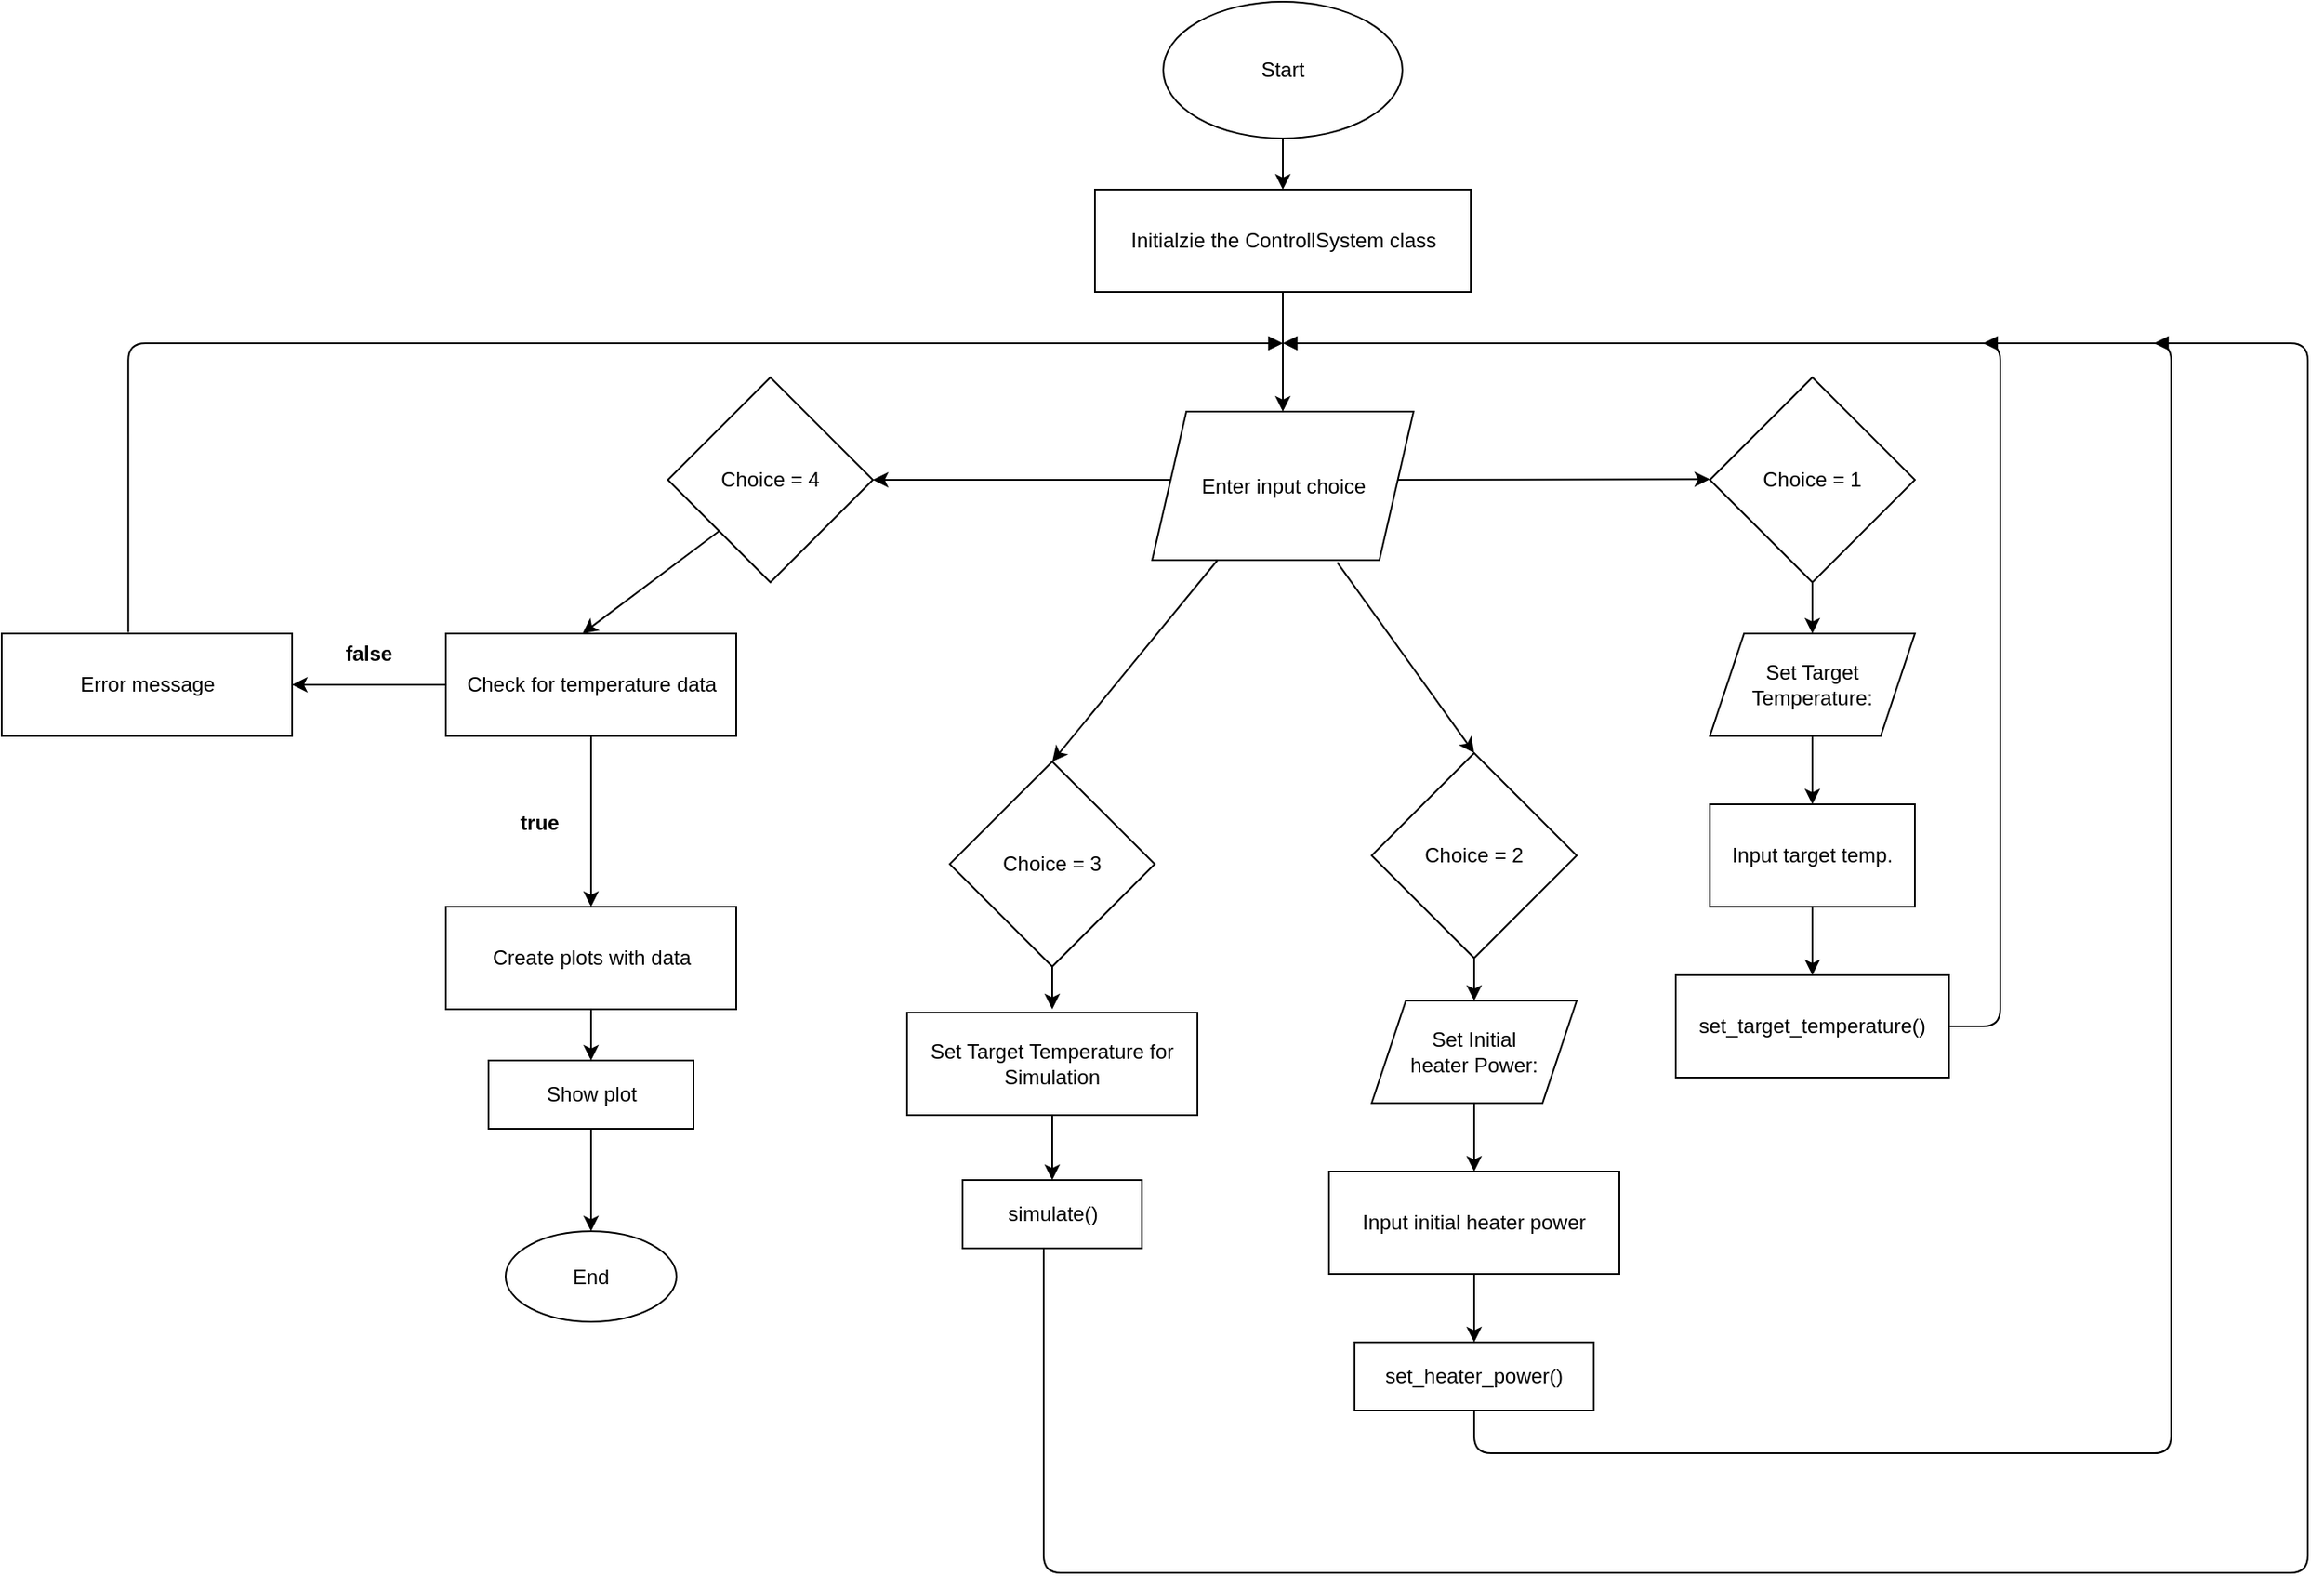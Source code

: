 <mxfile>
    <diagram id="ehz1RpYZ33W3WZLCxr4i" name="Page-1">
        <mxGraphModel dx="2043" dy="712" grid="0" gridSize="10" guides="1" tooltips="1" connect="1" arrows="1" fold="1" page="0" pageScale="1" pageWidth="827" pageHeight="1169" math="0" shadow="0">
            <root>
                <mxCell id="0"/>
                <mxCell id="1" parent="0"/>
                <mxCell id="2" value="Start" style="ellipse;whiteSpace=wrap;html=1;" parent="1" vertex="1">
                    <mxGeometry x="290" y="40" width="140" height="80" as="geometry"/>
                </mxCell>
                <mxCell id="3" value="Initialzie the ControllSystem class" style="html=1;" parent="1" vertex="1">
                    <mxGeometry x="250" y="150" width="220" height="60" as="geometry"/>
                </mxCell>
                <mxCell id="4" value="" style="endArrow=classic;html=1;exitX=0.5;exitY=1;exitDx=0;exitDy=0;" parent="1" source="2" target="3" edge="1">
                    <mxGeometry width="50" height="50" relative="1" as="geometry">
                        <mxPoint x="400" y="260" as="sourcePoint"/>
                        <mxPoint x="450" y="210" as="targetPoint"/>
                    </mxGeometry>
                </mxCell>
                <mxCell id="5" value="" style="endArrow=classic;html=1;exitX=0.5;exitY=1;exitDx=0;exitDy=0;" parent="1" source="3" edge="1">
                    <mxGeometry width="50" height="50" relative="1" as="geometry">
                        <mxPoint x="400" y="260" as="sourcePoint"/>
                        <mxPoint x="360" y="280.0" as="targetPoint"/>
                    </mxGeometry>
                </mxCell>
                <mxCell id="27" style="edgeStyle=none;html=1;exitX=0;exitY=0;exitDx=0;exitDy=0;" parent="1" edge="1">
                    <mxGeometry relative="1" as="geometry">
                        <mxPoint x="120" y="320" as="targetPoint"/>
                        <mxPoint x="320" y="320" as="sourcePoint"/>
                    </mxGeometry>
                </mxCell>
                <mxCell id="28" style="edgeStyle=none;html=1;exitX=1;exitY=0;exitDx=0;exitDy=0;" parent="1" edge="1">
                    <mxGeometry relative="1" as="geometry">
                        <mxPoint x="610" y="319.667" as="targetPoint"/>
                        <mxPoint x="400" y="320" as="sourcePoint"/>
                    </mxGeometry>
                </mxCell>
                <mxCell id="29" style="edgeStyle=none;html=1;exitX=0.25;exitY=1;exitDx=0;exitDy=0;entryX=0.5;entryY=0;entryDx=0;entryDy=0;" parent="1" source="77" target="51" edge="1">
                    <mxGeometry relative="1" as="geometry">
                        <mxPoint x="220" y="480" as="targetPoint"/>
                        <mxPoint x="320" y="400" as="sourcePoint"/>
                    </mxGeometry>
                </mxCell>
                <mxCell id="30" style="edgeStyle=none;html=1;exitX=0.708;exitY=1.015;exitDx=0;exitDy=0;entryX=0.5;entryY=0;entryDx=0;entryDy=0;exitPerimeter=0;" parent="1" source="77" target="41" edge="1">
                    <mxGeometry relative="1" as="geometry">
                        <mxPoint x="440" y="520" as="targetPoint"/>
                        <mxPoint x="400" y="400" as="sourcePoint"/>
                    </mxGeometry>
                </mxCell>
                <mxCell id="33" style="edgeStyle=none;html=1;entryX=0.5;entryY=0;entryDx=0;entryDy=0;" parent="1" source="31" edge="1">
                    <mxGeometry relative="1" as="geometry">
                        <mxPoint x="670" y="410" as="targetPoint"/>
                    </mxGeometry>
                </mxCell>
                <mxCell id="31" value="Choice = 1" style="rhombus;whiteSpace=wrap;html=1;" parent="1" vertex="1">
                    <mxGeometry x="610" y="260" width="120" height="120" as="geometry"/>
                </mxCell>
                <mxCell id="35" style="edgeStyle=none;html=1;" parent="1" source="34" edge="1">
                    <mxGeometry relative="1" as="geometry">
                        <mxPoint x="670" y="510" as="targetPoint"/>
                    </mxGeometry>
                </mxCell>
                <mxCell id="34" value="Set Target Temperature:" style="shape=parallelogram;perimeter=parallelogramPerimeter;whiteSpace=wrap;html=1;fixedSize=1;" parent="1" vertex="1">
                    <mxGeometry x="610" y="410" width="120" height="60" as="geometry"/>
                </mxCell>
                <mxCell id="37" style="edgeStyle=none;html=1;" parent="1" source="36" edge="1">
                    <mxGeometry relative="1" as="geometry">
                        <mxPoint x="670" y="610" as="targetPoint"/>
                    </mxGeometry>
                </mxCell>
                <mxCell id="36" value="Input target temp." style="rounded=0;whiteSpace=wrap;html=1;" parent="1" vertex="1">
                    <mxGeometry x="610" y="510.0" width="120" height="60" as="geometry"/>
                </mxCell>
                <mxCell id="38" value="set_target_temperature()" style="rounded=0;whiteSpace=wrap;html=1;" parent="1" vertex="1">
                    <mxGeometry x="590" y="610" width="160" height="60" as="geometry"/>
                </mxCell>
                <mxCell id="39" value="" style="endArrow=block;endFill=1;html=1;edgeStyle=orthogonalEdgeStyle;align=left;verticalAlign=top;exitX=1;exitY=0.5;exitDx=0;exitDy=0;" parent="1" source="38" edge="1">
                    <mxGeometry x="-1" relative="1" as="geometry">
                        <mxPoint x="530" y="420" as="sourcePoint"/>
                        <mxPoint x="360" y="240" as="targetPoint"/>
                        <Array as="points">
                            <mxPoint x="780" y="640"/>
                            <mxPoint x="780" y="240"/>
                        </Array>
                    </mxGeometry>
                </mxCell>
                <mxCell id="41" value="Choice = 2" style="rhombus;whiteSpace=wrap;html=1;" parent="1" vertex="1">
                    <mxGeometry x="412" y="480" width="120" height="120" as="geometry"/>
                </mxCell>
                <mxCell id="42" style="edgeStyle=none;html=1;" parent="1" source="43" edge="1">
                    <mxGeometry relative="1" as="geometry">
                        <mxPoint x="472" y="725" as="targetPoint"/>
                    </mxGeometry>
                </mxCell>
                <mxCell id="43" value="Set Initial &lt;br&gt;heater Power:" style="shape=parallelogram;perimeter=parallelogramPerimeter;whiteSpace=wrap;html=1;fixedSize=1;" parent="1" vertex="1">
                    <mxGeometry x="412" y="625" width="120" height="60" as="geometry"/>
                </mxCell>
                <mxCell id="44" style="edgeStyle=none;html=1;" parent="1" edge="1">
                    <mxGeometry relative="1" as="geometry">
                        <mxPoint x="472" y="825" as="targetPoint"/>
                        <mxPoint x="472" y="785" as="sourcePoint"/>
                    </mxGeometry>
                </mxCell>
                <mxCell id="46" value="set_heater_power()" style="rounded=0;whiteSpace=wrap;html=1;" parent="1" vertex="1">
                    <mxGeometry x="402" y="825" width="140" height="40" as="geometry"/>
                </mxCell>
                <mxCell id="47" style="edgeStyle=none;html=1;" parent="1" edge="1">
                    <mxGeometry relative="1" as="geometry">
                        <mxPoint x="472" y="600" as="sourcePoint"/>
                        <mxPoint x="472" y="625" as="targetPoint"/>
                    </mxGeometry>
                </mxCell>
                <mxCell id="48" value="Input initial heater power" style="rounded=0;whiteSpace=wrap;html=1;" parent="1" vertex="1">
                    <mxGeometry x="387" y="725" width="170" height="60" as="geometry"/>
                </mxCell>
                <mxCell id="49" value="" style="endArrow=block;endFill=1;html=1;edgeStyle=orthogonalEdgeStyle;align=left;verticalAlign=top;exitX=0.5;exitY=1;exitDx=0;exitDy=0;" parent="1" source="46" edge="1">
                    <mxGeometry x="-0.947" y="-30" relative="1" as="geometry">
                        <mxPoint x="440" y="670" as="sourcePoint"/>
                        <mxPoint x="770" y="240" as="targetPoint"/>
                        <Array as="points">
                            <mxPoint x="472" y="890"/>
                            <mxPoint x="880" y="890"/>
                            <mxPoint x="880" y="240"/>
                        </Array>
                        <mxPoint as="offset"/>
                    </mxGeometry>
                </mxCell>
                <mxCell id="51" value="Choice = 3" style="rhombus;whiteSpace=wrap;html=1;" parent="1" vertex="1">
                    <mxGeometry x="165" y="485" width="120" height="120" as="geometry"/>
                </mxCell>
                <mxCell id="52" style="edgeStyle=none;html=1;" parent="1" edge="1">
                    <mxGeometry relative="1" as="geometry">
                        <mxPoint x="225.0" y="730" as="targetPoint"/>
                        <mxPoint x="225.0" y="690" as="sourcePoint"/>
                    </mxGeometry>
                </mxCell>
                <mxCell id="55" value="simulate()" style="rounded=0;whiteSpace=wrap;html=1;" parent="1" vertex="1">
                    <mxGeometry x="172.5" y="730" width="105" height="40" as="geometry"/>
                </mxCell>
                <mxCell id="56" style="edgeStyle=none;html=1;" parent="1" edge="1">
                    <mxGeometry relative="1" as="geometry">
                        <mxPoint x="225.0" y="605" as="sourcePoint"/>
                        <mxPoint x="225.0" y="630" as="targetPoint"/>
                    </mxGeometry>
                </mxCell>
                <mxCell id="57" value="Set Target Temperature for Simulation" style="rounded=0;whiteSpace=wrap;html=1;" parent="1" vertex="1">
                    <mxGeometry x="140" y="632" width="170" height="60" as="geometry"/>
                </mxCell>
                <mxCell id="58" value="" style="endArrow=block;endFill=1;html=1;edgeStyle=orthogonalEdgeStyle;align=left;verticalAlign=top;" parent="1" edge="1">
                    <mxGeometry x="-0.392" y="-59" relative="1" as="geometry">
                        <mxPoint x="220" y="770" as="sourcePoint"/>
                        <mxPoint x="870" y="240" as="targetPoint"/>
                        <Array as="points">
                            <mxPoint x="220" y="960"/>
                            <mxPoint x="960" y="960"/>
                        </Array>
                        <mxPoint x="-55" y="-39" as="offset"/>
                    </mxGeometry>
                </mxCell>
                <mxCell id="63" style="edgeStyle=none;html=1;exitX=0;exitY=1;exitDx=0;exitDy=0;" parent="1" source="60" edge="1">
                    <mxGeometry relative="1" as="geometry">
                        <mxPoint x="-50" y="410" as="targetPoint"/>
                    </mxGeometry>
                </mxCell>
                <mxCell id="60" value="Choice = 4" style="rhombus;whiteSpace=wrap;html=1;" parent="1" vertex="1">
                    <mxGeometry y="260" width="120" height="120" as="geometry"/>
                </mxCell>
                <mxCell id="65" style="edgeStyle=none;html=1;exitX=0;exitY=0.5;exitDx=0;exitDy=0;entryX=1;entryY=0.5;entryDx=0;entryDy=0;" parent="1" source="62" target="64" edge="1">
                    <mxGeometry relative="1" as="geometry"/>
                </mxCell>
                <mxCell id="69" style="edgeStyle=none;html=1;" parent="1" source="62" edge="1">
                    <mxGeometry relative="1" as="geometry">
                        <mxPoint x="-45.0" y="570" as="targetPoint"/>
                    </mxGeometry>
                </mxCell>
                <mxCell id="62" value="Check for temperature data" style="html=1;" parent="1" vertex="1">
                    <mxGeometry x="-130" y="410" width="170" height="60" as="geometry"/>
                </mxCell>
                <mxCell id="64" value="Error message" style="html=1;" parent="1" vertex="1">
                    <mxGeometry x="-390" y="410" width="170" height="60" as="geometry"/>
                </mxCell>
                <mxCell id="66" value="" style="endArrow=block;endFill=1;html=1;edgeStyle=orthogonalEdgeStyle;align=left;verticalAlign=top;exitX=0.436;exitY=-0.013;exitDx=0;exitDy=0;exitPerimeter=0;" parent="1" source="64" edge="1">
                    <mxGeometry x="-1" y="70" relative="1" as="geometry">
                        <mxPoint x="-290" y="360" as="sourcePoint"/>
                        <mxPoint x="360" y="240" as="targetPoint"/>
                        <Array as="points">
                            <mxPoint x="-266" y="240"/>
                            <mxPoint x="-90" y="240"/>
                        </Array>
                        <mxPoint as="offset"/>
                    </mxGeometry>
                </mxCell>
                <mxCell id="68" value="false" style="text;align=center;fontStyle=1;verticalAlign=middle;spacingLeft=3;spacingRight=3;strokeColor=none;rotatable=0;points=[[0,0.5],[1,0.5]];portConstraint=eastwest;" parent="1" vertex="1">
                    <mxGeometry x="-215" y="408" width="80" height="26" as="geometry"/>
                </mxCell>
                <mxCell id="70" value="true" style="text;align=center;fontStyle=1;verticalAlign=middle;spacingLeft=3;spacingRight=3;strokeColor=none;rotatable=0;points=[[0,0.5],[1,0.5]];portConstraint=eastwest;" parent="1" vertex="1">
                    <mxGeometry x="-115" y="507" width="80" height="26" as="geometry"/>
                </mxCell>
                <mxCell id="73" style="edgeStyle=none;html=1;" parent="1" source="72" edge="1">
                    <mxGeometry relative="1" as="geometry">
                        <mxPoint x="-45" y="660" as="targetPoint"/>
                    </mxGeometry>
                </mxCell>
                <mxCell id="72" value="Create plots with data" style="html=1;" parent="1" vertex="1">
                    <mxGeometry x="-130" y="570" width="170" height="60" as="geometry"/>
                </mxCell>
                <mxCell id="75" style="edgeStyle=none;html=1;" parent="1" source="74" edge="1">
                    <mxGeometry relative="1" as="geometry">
                        <mxPoint x="-45" y="760" as="targetPoint"/>
                    </mxGeometry>
                </mxCell>
                <mxCell id="74" value="Show plot" style="html=1;" parent="1" vertex="1">
                    <mxGeometry x="-105" y="660" width="120" height="40" as="geometry"/>
                </mxCell>
                <mxCell id="76" value="End" style="ellipse;whiteSpace=wrap;html=1;" parent="1" vertex="1">
                    <mxGeometry x="-95" y="760" width="100" height="53" as="geometry"/>
                </mxCell>
                <mxCell id="77" value="Enter input choice" style="shape=parallelogram;perimeter=parallelogramPerimeter;whiteSpace=wrap;html=1;fixedSize=1;" parent="1" vertex="1">
                    <mxGeometry x="283.5" y="280" width="153" height="87" as="geometry"/>
                </mxCell>
            </root>
        </mxGraphModel>
    </diagram>
</mxfile>